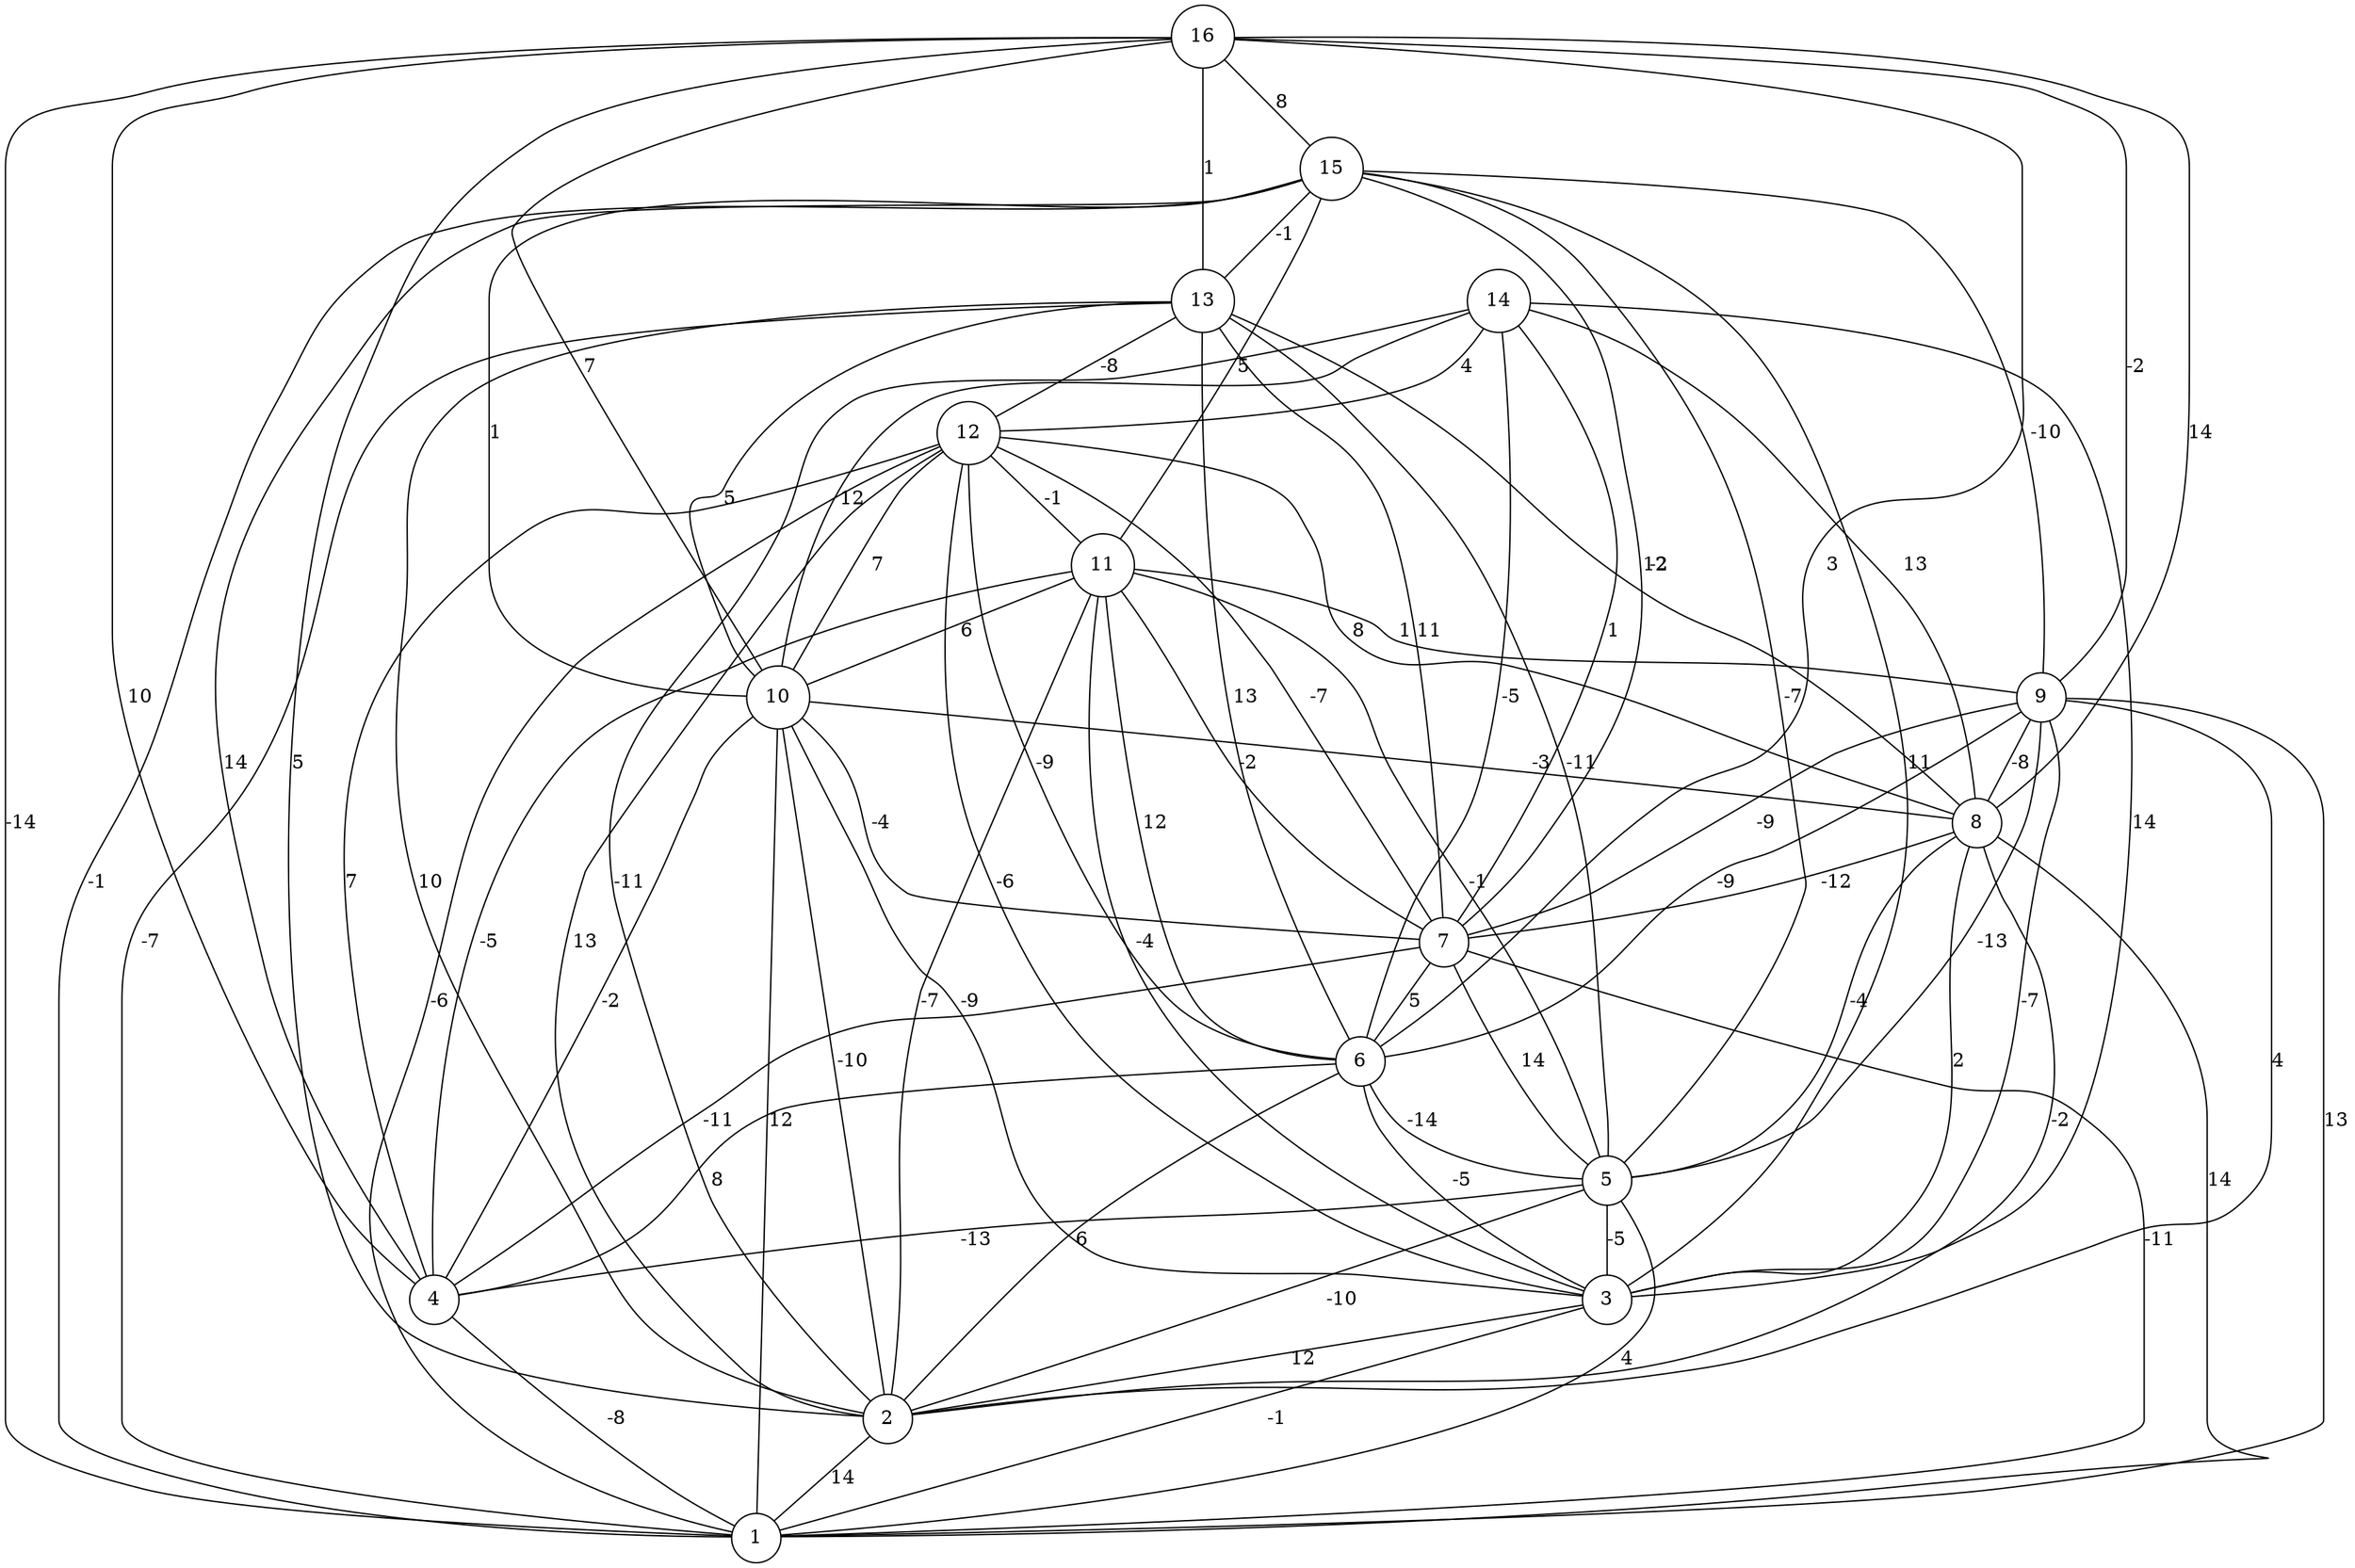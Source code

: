 graph { 
	 fontname="Helvetica,Arial,sans-serif" 
	 node [shape = circle]; 
	 16 -- 1 [label = "-14"];
	 16 -- 2 [label = "5"];
	 16 -- 4 [label = "10"];
	 16 -- 6 [label = "3"];
	 16 -- 8 [label = "14"];
	 16 -- 9 [label = "-2"];
	 16 -- 10 [label = "7"];
	 16 -- 13 [label = "1"];
	 16 -- 15 [label = "8"];
	 15 -- 1 [label = "-1"];
	 15 -- 3 [label = "11"];
	 15 -- 4 [label = "14"];
	 15 -- 5 [label = "-7"];
	 15 -- 7 [label = "12"];
	 15 -- 9 [label = "-10"];
	 15 -- 10 [label = "1"];
	 15 -- 11 [label = "5"];
	 15 -- 13 [label = "-1"];
	 14 -- 2 [label = "-11"];
	 14 -- 3 [label = "14"];
	 14 -- 6 [label = "-5"];
	 14 -- 7 [label = "1"];
	 14 -- 8 [label = "13"];
	 14 -- 10 [label = "12"];
	 14 -- 12 [label = "4"];
	 13 -- 1 [label = "-7"];
	 13 -- 2 [label = "10"];
	 13 -- 5 [label = "-11"];
	 13 -- 6 [label = "13"];
	 13 -- 7 [label = "11"];
	 13 -- 8 [label = "-2"];
	 13 -- 10 [label = "5"];
	 13 -- 12 [label = "-8"];
	 12 -- 1 [label = "-6"];
	 12 -- 2 [label = "13"];
	 12 -- 3 [label = "-6"];
	 12 -- 4 [label = "7"];
	 12 -- 6 [label = "-9"];
	 12 -- 7 [label = "-7"];
	 12 -- 8 [label = "8"];
	 12 -- 10 [label = "7"];
	 12 -- 11 [label = "-1"];
	 11 -- 2 [label = "-7"];
	 11 -- 3 [label = "-4"];
	 11 -- 4 [label = "-5"];
	 11 -- 5 [label = "-1"];
	 11 -- 6 [label = "12"];
	 11 -- 7 [label = "-2"];
	 11 -- 9 [label = "1"];
	 11 -- 10 [label = "6"];
	 10 -- 1 [label = "12"];
	 10 -- 2 [label = "-10"];
	 10 -- 3 [label = "-9"];
	 10 -- 4 [label = "-2"];
	 10 -- 7 [label = "-4"];
	 10 -- 8 [label = "-3"];
	 9 -- 1 [label = "13"];
	 9 -- 2 [label = "4"];
	 9 -- 3 [label = "-7"];
	 9 -- 5 [label = "-13"];
	 9 -- 6 [label = "-9"];
	 9 -- 7 [label = "-9"];
	 9 -- 8 [label = "-8"];
	 8 -- 1 [label = "14"];
	 8 -- 2 [label = "-2"];
	 8 -- 3 [label = "2"];
	 8 -- 5 [label = "-4"];
	 8 -- 7 [label = "-12"];
	 7 -- 1 [label = "-11"];
	 7 -- 4 [label = "-11"];
	 7 -- 5 [label = "14"];
	 7 -- 6 [label = "5"];
	 6 -- 2 [label = "6"];
	 6 -- 3 [label = "-5"];
	 6 -- 4 [label = "8"];
	 6 -- 5 [label = "-14"];
	 5 -- 1 [label = "4"];
	 5 -- 2 [label = "-10"];
	 5 -- 3 [label = "-5"];
	 5 -- 4 [label = "-13"];
	 4 -- 1 [label = "-8"];
	 3 -- 1 [label = "-1"];
	 3 -- 2 [label = "12"];
	 2 -- 1 [label = "14"];
	 1;
	 2;
	 3;
	 4;
	 5;
	 6;
	 7;
	 8;
	 9;
	 10;
	 11;
	 12;
	 13;
	 14;
	 15;
	 16;
}
